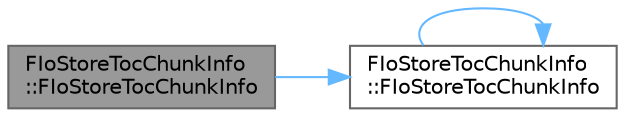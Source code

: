 digraph "FIoStoreTocChunkInfo::FIoStoreTocChunkInfo"
{
 // INTERACTIVE_SVG=YES
 // LATEX_PDF_SIZE
  bgcolor="transparent";
  edge [fontname=Helvetica,fontsize=10,labelfontname=Helvetica,labelfontsize=10];
  node [fontname=Helvetica,fontsize=10,shape=box,height=0.2,width=0.4];
  rankdir="LR";
  Node1 [id="Node000001",label="FIoStoreTocChunkInfo\l::FIoStoreTocChunkInfo",height=0.2,width=0.4,color="gray40", fillcolor="grey60", style="filled", fontcolor="black",tooltip=" "];
  Node1 -> Node2 [id="edge1_Node000001_Node000002",color="steelblue1",style="solid",tooltip=" "];
  Node2 [id="Node000002",label="FIoStoreTocChunkInfo\l::FIoStoreTocChunkInfo",height=0.2,width=0.4,color="grey40", fillcolor="white", style="filled",URL="$d3/d30/structFIoStoreTocChunkInfo.html#a5db490be09507d722608f97be263159d",tooltip=" "];
  Node2 -> Node2 [id="edge2_Node000002_Node000002",color="steelblue1",style="solid",tooltip=" "];
}
